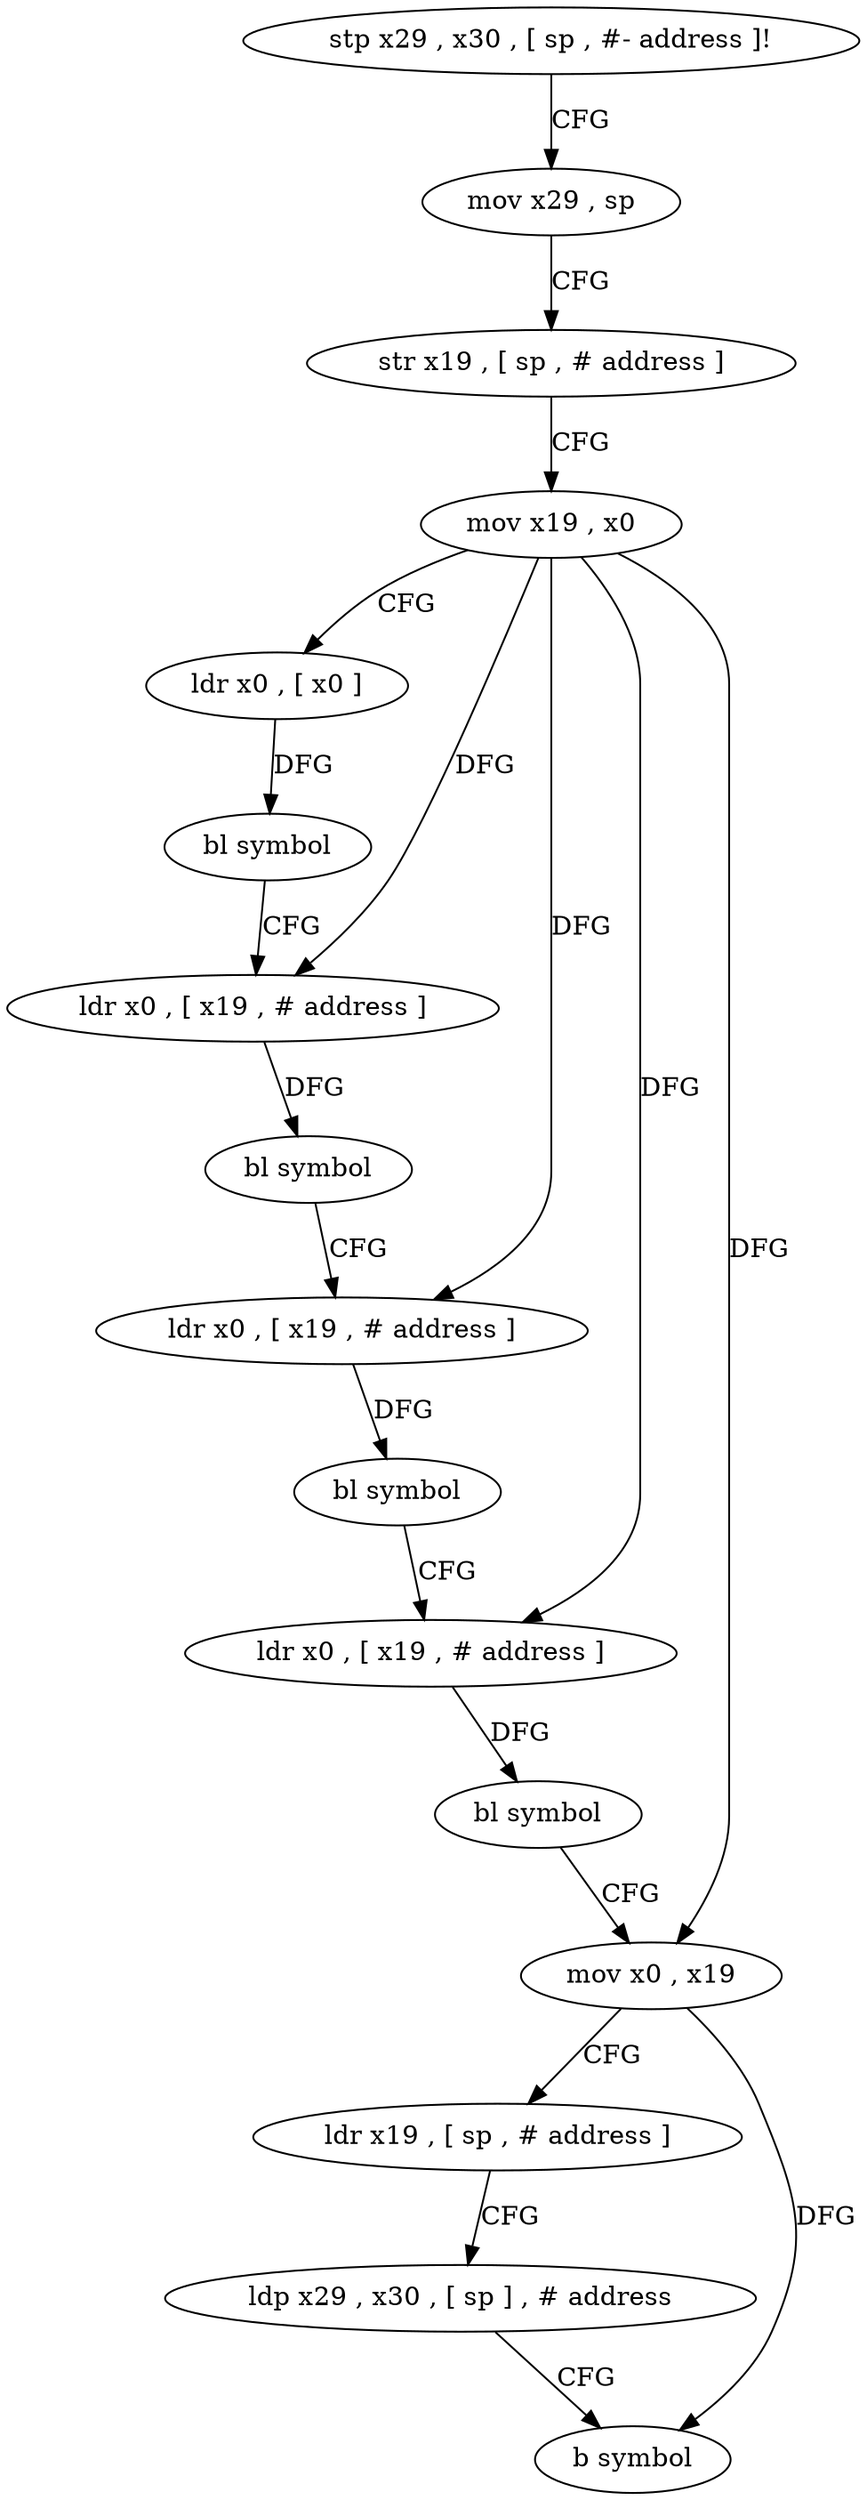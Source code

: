 digraph "func" {
"4322552" [label = "stp x29 , x30 , [ sp , #- address ]!" ]
"4322556" [label = "mov x29 , sp" ]
"4322560" [label = "str x19 , [ sp , # address ]" ]
"4322564" [label = "mov x19 , x0" ]
"4322568" [label = "ldr x0 , [ x0 ]" ]
"4322572" [label = "bl symbol" ]
"4322576" [label = "ldr x0 , [ x19 , # address ]" ]
"4322580" [label = "bl symbol" ]
"4322584" [label = "ldr x0 , [ x19 , # address ]" ]
"4322588" [label = "bl symbol" ]
"4322592" [label = "ldr x0 , [ x19 , # address ]" ]
"4322596" [label = "bl symbol" ]
"4322600" [label = "mov x0 , x19" ]
"4322604" [label = "ldr x19 , [ sp , # address ]" ]
"4322608" [label = "ldp x29 , x30 , [ sp ] , # address" ]
"4322612" [label = "b symbol" ]
"4322552" -> "4322556" [ label = "CFG" ]
"4322556" -> "4322560" [ label = "CFG" ]
"4322560" -> "4322564" [ label = "CFG" ]
"4322564" -> "4322568" [ label = "CFG" ]
"4322564" -> "4322576" [ label = "DFG" ]
"4322564" -> "4322584" [ label = "DFG" ]
"4322564" -> "4322592" [ label = "DFG" ]
"4322564" -> "4322600" [ label = "DFG" ]
"4322568" -> "4322572" [ label = "DFG" ]
"4322572" -> "4322576" [ label = "CFG" ]
"4322576" -> "4322580" [ label = "DFG" ]
"4322580" -> "4322584" [ label = "CFG" ]
"4322584" -> "4322588" [ label = "DFG" ]
"4322588" -> "4322592" [ label = "CFG" ]
"4322592" -> "4322596" [ label = "DFG" ]
"4322596" -> "4322600" [ label = "CFG" ]
"4322600" -> "4322604" [ label = "CFG" ]
"4322600" -> "4322612" [ label = "DFG" ]
"4322604" -> "4322608" [ label = "CFG" ]
"4322608" -> "4322612" [ label = "CFG" ]
}
